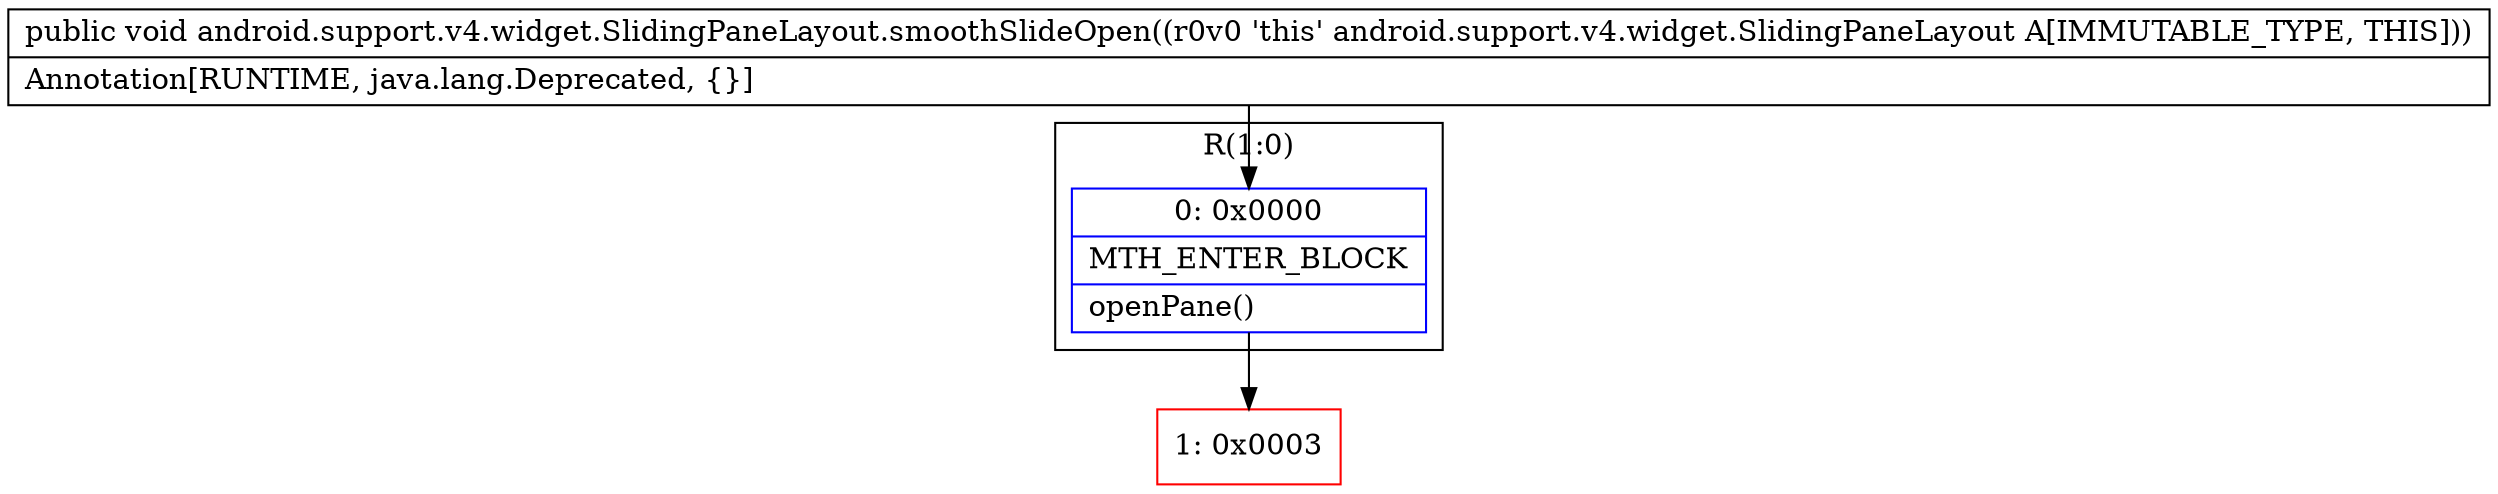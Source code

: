 digraph "CFG forandroid.support.v4.widget.SlidingPaneLayout.smoothSlideOpen()V" {
subgraph cluster_Region_116407229 {
label = "R(1:0)";
node [shape=record,color=blue];
Node_0 [shape=record,label="{0\:\ 0x0000|MTH_ENTER_BLOCK\l|openPane()\l}"];
}
Node_1 [shape=record,color=red,label="{1\:\ 0x0003}"];
MethodNode[shape=record,label="{public void android.support.v4.widget.SlidingPaneLayout.smoothSlideOpen((r0v0 'this' android.support.v4.widget.SlidingPaneLayout A[IMMUTABLE_TYPE, THIS]))  | Annotation[RUNTIME, java.lang.Deprecated, \{\}]\l}"];
MethodNode -> Node_0;
Node_0 -> Node_1;
}

